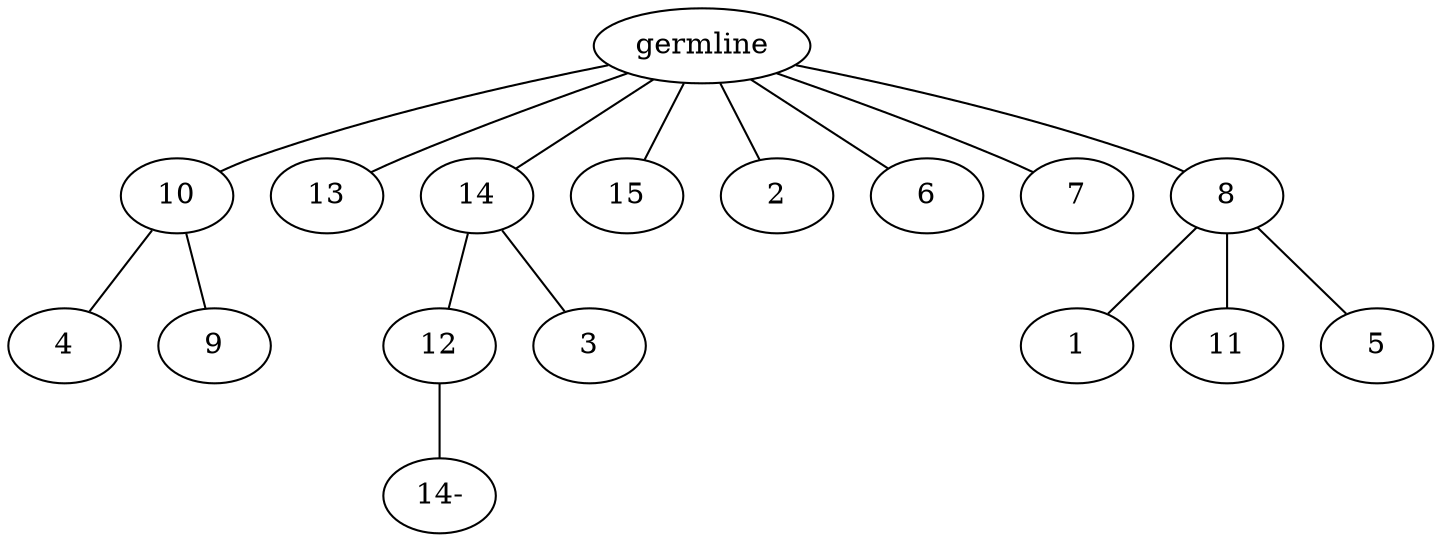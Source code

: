 graph tree {
    "140101854490432" [label="germline"];
    "140101854165504" [label="10"];
    "140101854154816" [label="4"];
    "140101854156688" [label="9"];
    "140101854166848" [label="13"];
    "140101854157072" [label="14"];
    "140101854155296" [label="12"];
    "140101854299424" [label="14-"];
    "140101854157024" [label="3"];
    "140101854158560" [label="15"];
    "140101854157504" [label="2"];
    "140101854157120" [label="6"];
    "140101854158080" [label="7"];
    "140101854158416" [label="8"];
    "140101855062144" [label="1"];
    "140101855062912" [label="11"];
    "140101855060512" [label="5"];
    "140101854490432" -- "140101854165504";
    "140101854490432" -- "140101854166848";
    "140101854490432" -- "140101854157072";
    "140101854490432" -- "140101854158560";
    "140101854490432" -- "140101854157504";
    "140101854490432" -- "140101854157120";
    "140101854490432" -- "140101854158080";
    "140101854490432" -- "140101854158416";
    "140101854165504" -- "140101854154816";
    "140101854165504" -- "140101854156688";
    "140101854157072" -- "140101854155296";
    "140101854157072" -- "140101854157024";
    "140101854155296" -- "140101854299424";
    "140101854158416" -- "140101855062144";
    "140101854158416" -- "140101855062912";
    "140101854158416" -- "140101855060512";
}

